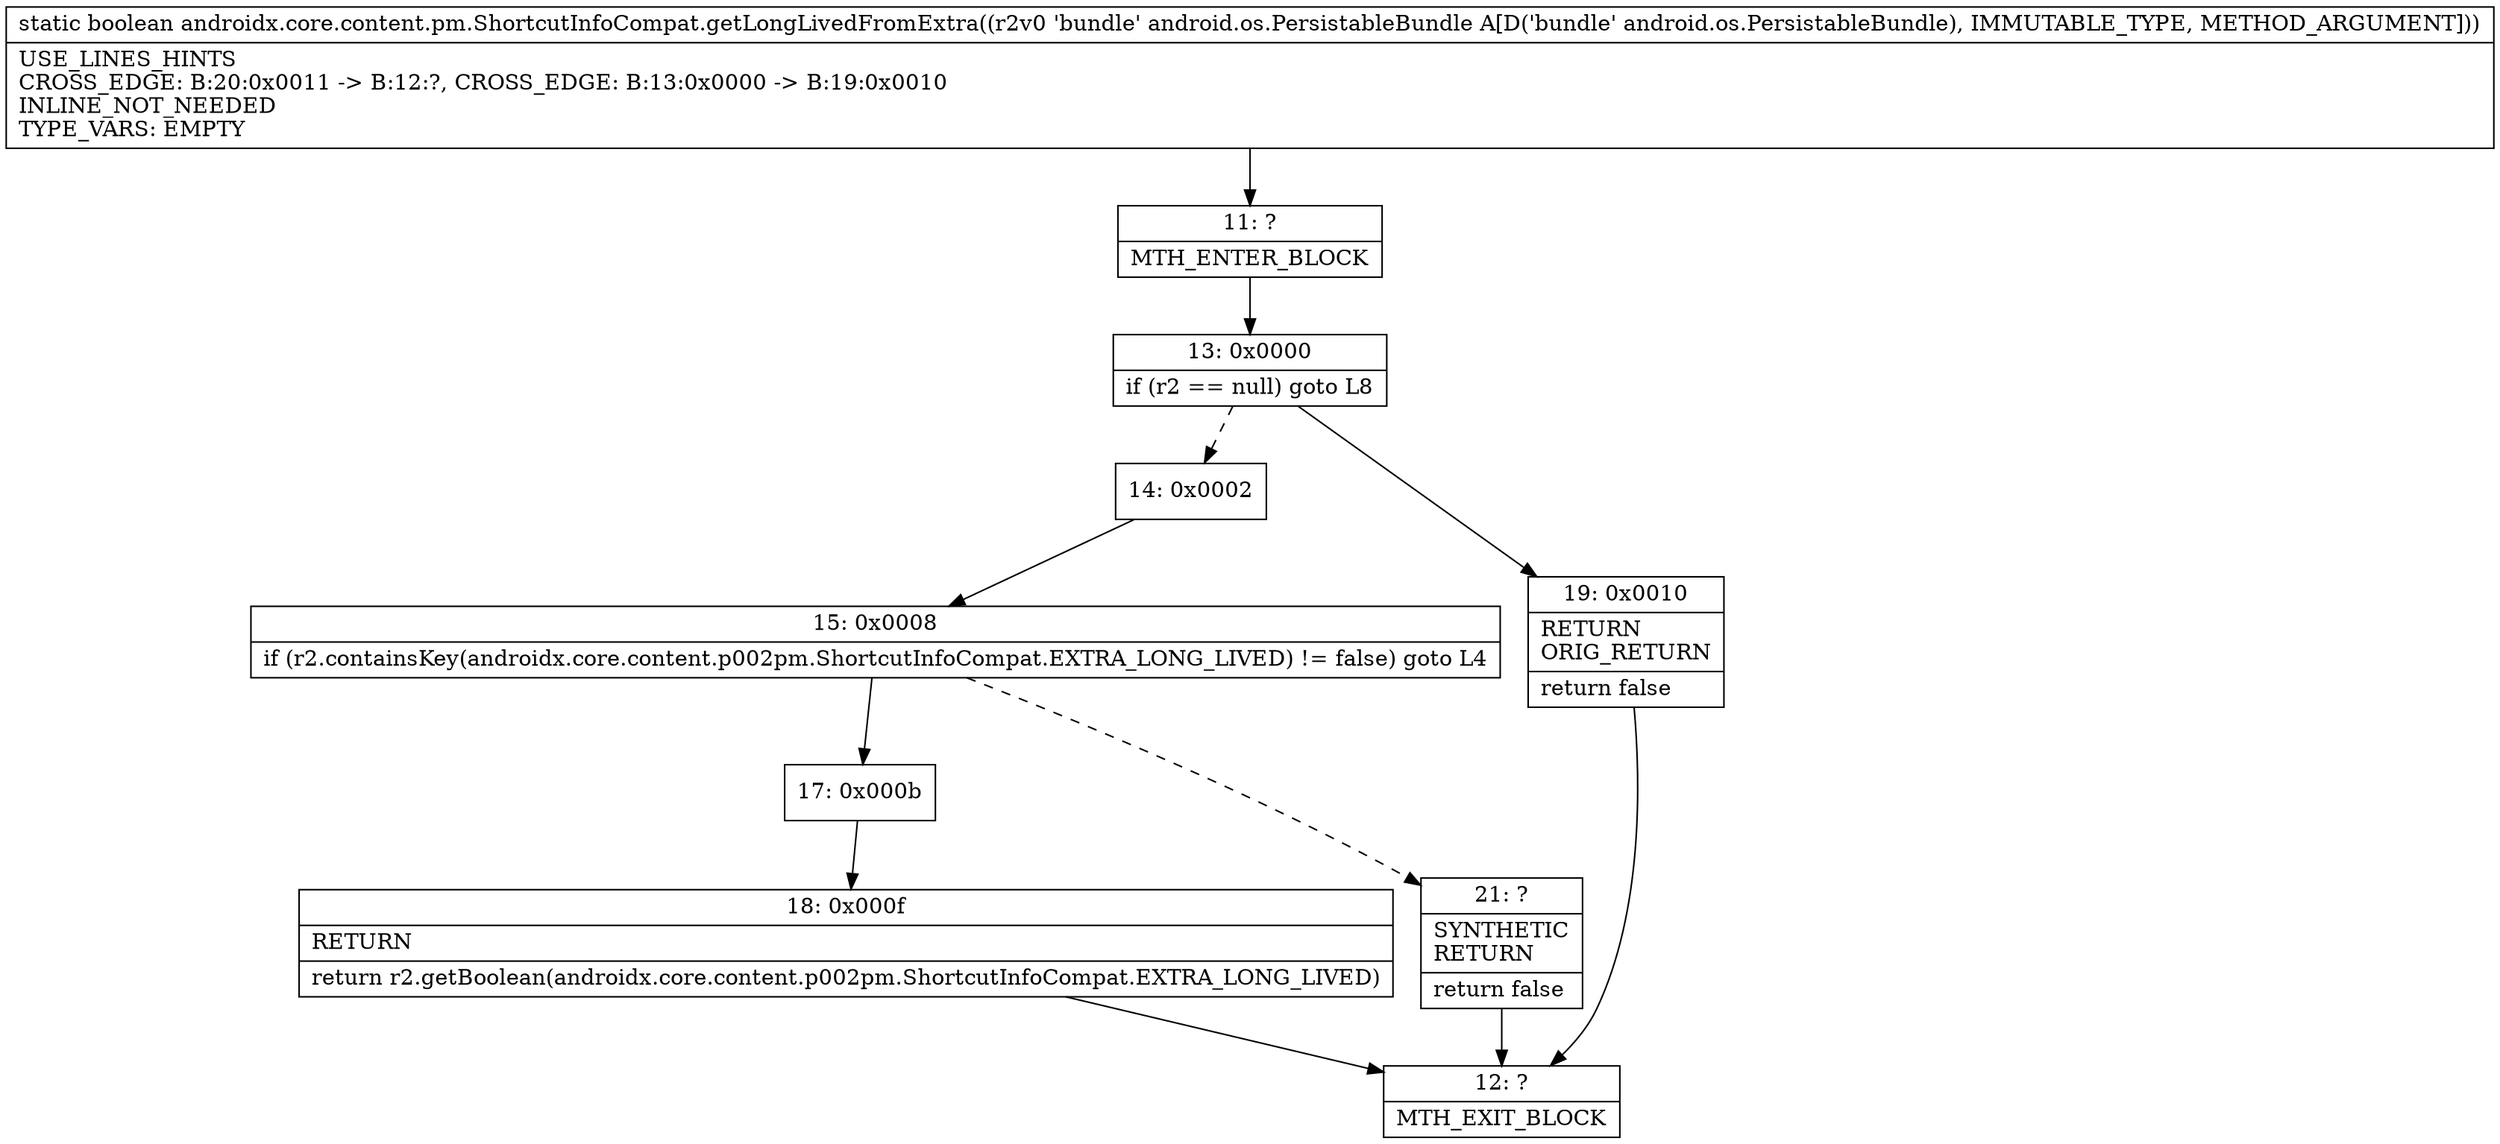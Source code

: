 digraph "CFG forandroidx.core.content.pm.ShortcutInfoCompat.getLongLivedFromExtra(Landroid\/os\/PersistableBundle;)Z" {
Node_11 [shape=record,label="{11\:\ ?|MTH_ENTER_BLOCK\l}"];
Node_13 [shape=record,label="{13\:\ 0x0000|if (r2 == null) goto L8\l}"];
Node_14 [shape=record,label="{14\:\ 0x0002}"];
Node_15 [shape=record,label="{15\:\ 0x0008|if (r2.containsKey(androidx.core.content.p002pm.ShortcutInfoCompat.EXTRA_LONG_LIVED) != false) goto L4\l}"];
Node_17 [shape=record,label="{17\:\ 0x000b}"];
Node_18 [shape=record,label="{18\:\ 0x000f|RETURN\l|return r2.getBoolean(androidx.core.content.p002pm.ShortcutInfoCompat.EXTRA_LONG_LIVED)\l}"];
Node_12 [shape=record,label="{12\:\ ?|MTH_EXIT_BLOCK\l}"];
Node_21 [shape=record,label="{21\:\ ?|SYNTHETIC\lRETURN\l|return false\l}"];
Node_19 [shape=record,label="{19\:\ 0x0010|RETURN\lORIG_RETURN\l|return false\l}"];
MethodNode[shape=record,label="{static boolean androidx.core.content.pm.ShortcutInfoCompat.getLongLivedFromExtra((r2v0 'bundle' android.os.PersistableBundle A[D('bundle' android.os.PersistableBundle), IMMUTABLE_TYPE, METHOD_ARGUMENT]))  | USE_LINES_HINTS\lCROSS_EDGE: B:20:0x0011 \-\> B:12:?, CROSS_EDGE: B:13:0x0000 \-\> B:19:0x0010\lINLINE_NOT_NEEDED\lTYPE_VARS: EMPTY\l}"];
MethodNode -> Node_11;Node_11 -> Node_13;
Node_13 -> Node_14[style=dashed];
Node_13 -> Node_19;
Node_14 -> Node_15;
Node_15 -> Node_17;
Node_15 -> Node_21[style=dashed];
Node_17 -> Node_18;
Node_18 -> Node_12;
Node_21 -> Node_12;
Node_19 -> Node_12;
}

